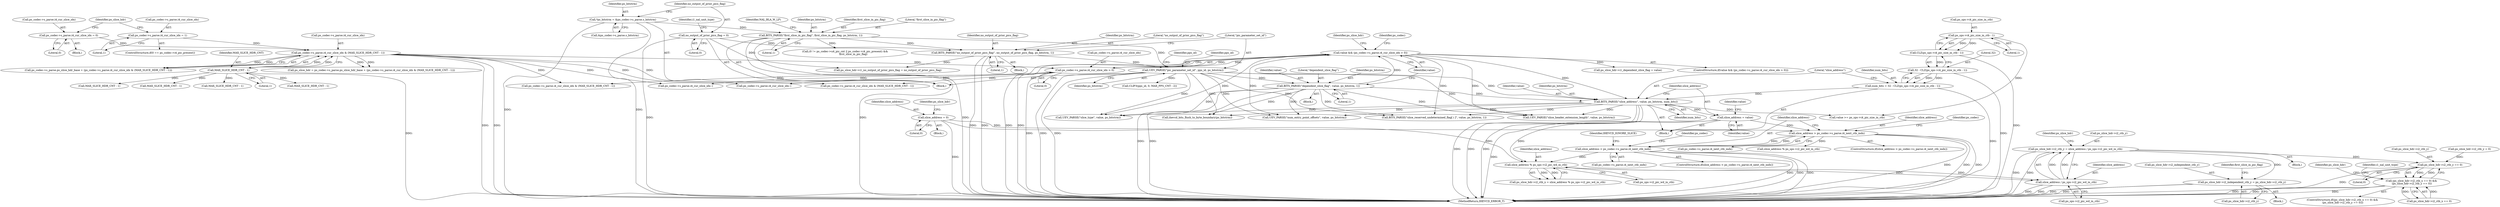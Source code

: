 digraph "0_Android_7c9be319a279654e55a6d757265f88c61a16a4d5@integer" {
"1002514" [label="(Call,ps_slice_hdr->i2_ctb_y = slice_address / ps_sps->i2_pic_wd_in_ctb)"];
"1002518" [label="(Call,slice_address / ps_sps->i2_pic_wd_in_ctb)"];
"1002509" [label="(Call,slice_address % ps_sps->i2_pic_wd_in_ctb)"];
"1001795" [label="(Call,slice_address < ps_codec->s_parse.i4_next_ctb_indx)"];
"1001710" [label="(Call,slice_address > ps_codec->s_parse.i4_next_ctb_indx)"];
"1000535" [label="(Call,slice_address = value)"];
"1000530" [label="(Call,BITS_PARSE(\"slice_address\", value, ps_bitstrm, num_bits))"];
"1000430" [label="(Call,value && (ps_codec->s_parse.i4_cur_slice_idx > 0))"];
"1000424" [label="(Call,BITS_PARSE(\"dependent_slice_flag\", value, ps_bitstrm, 1))"];
"1000210" [label="(Call,UEV_PARSE(\"pic_parameter_set_id\", pps_id, ps_bitstrm))"];
"1000191" [label="(Call,BITS_PARSE(\"first_slice_in_pic_flag\", first_slice_in_pic_flag, ps_bitstrm, 1))"];
"1000148" [label="(Call,*ps_bitstrm = &ps_codec->s_parse.s_bitstrm)"];
"1000205" [label="(Call,BITS_PARSE(\"no_output_of_prior_pics_flag\", no_output_of_prior_pics_flag, ps_bitstrm, 1))"];
"1000160" [label="(Call,no_output_of_prior_pics_flag = 0)"];
"1000432" [label="(Call,ps_codec->s_parse.i4_cur_slice_idx > 0)"];
"1000407" [label="(Call,ps_codec->s_parse.i4_cur_slice_idx & (MAX_SLICE_HDR_CNT - 1))"];
"1000392" [label="(Call,ps_codec->s_parse.i4_cur_slice_idx = 1)"];
"1000377" [label="(Call,ps_codec->s_parse.i4_cur_slice_idx = 0)"];
"1000413" [label="(Call,MAX_SLICE_HDR_CNT - 1)"];
"1000520" [label="(Call,num_bits = 32 - CLZ(ps_sps->i4_pic_size_in_ctb - 1))"];
"1000522" [label="(Call,32 - CLZ(ps_sps->i4_pic_size_in_ctb - 1))"];
"1000524" [label="(Call,CLZ(ps_sps->i4_pic_size_in_ctb - 1))"];
"1000525" [label="(Call,ps_sps->i4_pic_size_in_ctb - 1)"];
"1000548" [label="(Call,slice_address = 0)"];
"1002536" [label="(Call,ps_slice_hdr->i2_independent_ctb_y = ps_slice_hdr->i2_ctb_y)"];
"1002638" [label="(Call,ps_slice_hdr->i2_ctb_y == 0)"];
"1002632" [label="(Call,(ps_slice_hdr->i2_ctb_x == 0) &&\n (ps_slice_hdr->i2_ctb_y == 0))"];
"1000408" [label="(Call,ps_codec->s_parse.i4_cur_slice_idx)"];
"1000594" [label="(Call,UEV_PARSE(\"slice_type\", value, ps_bitstrm))"];
"1002633" [label="(Call,ps_slice_hdr->i2_ctb_x == 0)"];
"1001712" [label="(Call,ps_codec->s_parse.i4_next_ctb_indx)"];
"1002044" [label="(Call,UEV_PARSE(\"slice_header_extension_length\", value, ps_bitstrm))"];
"1001710" [label="(Call,slice_address > ps_codec->s_parse.i4_next_ctb_indx)"];
"1002638" [label="(Call,ps_slice_hdr->i2_ctb_y == 0)"];
"1000520" [label="(Call,num_bits = 32 - CLZ(ps_sps->i4_pic_size_in_ctb - 1))"];
"1000540" [label="(Identifier,value)"];
"1002631" [label="(ControlStructure,if((ps_slice_hdr->i2_ctb_x == 0) &&\n (ps_slice_hdr->i2_ctb_y == 0)))"];
"1001862" [label="(Call,MAX_SLICE_HDR_CNT - 1)"];
"1000191" [label="(Call,BITS_PARSE(\"first_slice_in_pic_flag\", first_slice_in_pic_flag, ps_bitstrm, 1))"];
"1002510" [label="(Identifier,slice_address)"];
"1000426" [label="(Identifier,value)"];
"1000161" [label="(Identifier,no_output_of_prior_pics_flag)"];
"1000383" [label="(Literal,0)"];
"1002515" [label="(Call,ps_slice_hdr->i2_ctb_y)"];
"1000392" [label="(Call,ps_codec->s_parse.i4_cur_slice_idx = 1)"];
"1000398" [label="(Literal,1)"];
"1000215" [label="(Identifier,pps_id)"];
"1001796" [label="(Identifier,slice_address)"];
"1000462" [label="(Call,ps_slice_hdr->i1_dependent_slice_flag = value)"];
"1000376" [label="(Block,)"];
"1000464" [label="(Identifier,ps_slice_hdr)"];
"1000212" [label="(Identifier,pps_id)"];
"1000442" [label="(Call,ps_codec->s_parse.i4_cur_slice_idx & (MAX_SLICE_HDR_CNT - 1))"];
"1000550" [label="(Literal,0)"];
"1000415" [label="(Literal,1)"];
"1001773" [label="(Call,slice_address % ps_sps->i2_pic_wd_in_ctb)"];
"1000195" [label="(Literal,1)"];
"1002642" [label="(Literal,0)"];
"1000216" [label="(Call,CLIP3(pps_id, 0, MAX_PPS_CNT - 2))"];
"1000537" [label="(Identifier,value)"];
"1002632" [label="(Call,(ps_slice_hdr->i2_ctb_x == 0) &&\n (ps_slice_hdr->i2_ctb_y == 0))"];
"1000448" [label="(Call,MAX_SLICE_HDR_CNT - 1)"];
"1002540" [label="(Call,ps_slice_hdr->i2_ctb_y)"];
"1000213" [label="(Identifier,ps_bitstrm)"];
"1001711" [label="(Identifier,slice_address)"];
"1000438" [label="(Literal,0)"];
"1001766" [label="(Call,MAX_SLICE_HDR_CNT - 1)"];
"1000399" [label="(Call,ps_slice_hdr = ps_codec->s_parse.ps_slice_hdr_base + (ps_codec->s_parse.i4_cur_slice_idx & (MAX_SLICE_HDR_CNT - 1)))"];
"1000377" [label="(Call,ps_codec->s_parse.i4_cur_slice_idx = 0)"];
"1002070" [label="(Call,ihevcd_bits_flush_to_byte_boundary(ps_bitstrm))"];
"1000414" [label="(Identifier,MAX_SLICE_HDR_CNT)"];
"1002568" [label="(Identifier,first_slice_in_pic_flag)"];
"1000531" [label="(Literal,\"slice_address\")"];
"1000407" [label="(Call,ps_codec->s_parse.i4_cur_slice_idx & (MAX_SLICE_HDR_CNT - 1))"];
"1000524" [label="(Call,CLZ(ps_sps->i4_pic_size_in_ctb - 1))"];
"1000525" [label="(Call,ps_sps->i4_pic_size_in_ctb - 1)"];
"1001937" [label="(Call,UEV_PARSE(\"num_entry_point_offsets\", value, ps_bitstrm))"];
"1000192" [label="(Literal,\"first_slice_in_pic_flag\")"];
"1000532" [label="(Identifier,value)"];
"1001795" [label="(Call,slice_address < ps_codec->s_parse.i4_next_ctb_indx)"];
"1000432" [label="(Call,ps_codec->s_parse.i4_cur_slice_idx > 0)"];
"1000521" [label="(Identifier,num_bits)"];
"1000209" [label="(Literal,1)"];
"1000400" [label="(Identifier,ps_slice_hdr)"];
"1000149" [label="(Identifier,ps_bitstrm)"];
"1000210" [label="(Call,UEV_PARSE(\"pic_parameter_set_id\", pps_id, ps_bitstrm))"];
"1000503" [label="(Call,ps_slice_hdr->i1_no_output_of_prior_pics_flag = no_output_of_prior_pics_flag)"];
"1000425" [label="(Literal,\"dependent_slice_flag\")"];
"1000547" [label="(Block,)"];
"1002550" [label="(Call,ps_slice_hdr->i2_ctb_y = 0)"];
"1000206" [label="(Literal,\"no_output_of_prior_pics_flag\")"];
"1001804" [label="(Identifier,IHEVCD_IGNORE_SLICE)"];
"1002646" [label="(Identifier,ps_slice_hdr)"];
"1000518" [label="(Block,)"];
"1000589" [label="(Call,BITS_PARSE(\"slice_reserved_undetermined_flag[ i ]\", value, ps_bitstrm, 1))"];
"1000211" [label="(Literal,\"pic_parameter_set_id\")"];
"1000536" [label="(Identifier,slice_address)"];
"1001709" [label="(ControlStructure,if(slice_address > ps_codec->s_parse.i4_next_ctb_indx))"];
"1000533" [label="(Identifier,ps_bitstrm)"];
"1002509" [label="(Call,slice_address % ps_sps->i2_pic_wd_in_ctb)"];
"1000286" [label="(Call,(0 != ps_codec->u4_pic_cnt || ps_codec->i4_pic_present) &&\n                    first_slice_in_pic_flag)"];
"1000554" [label="(Identifier,ps_slice_hdr)"];
"1000427" [label="(Identifier,ps_bitstrm)"];
"1001825" [label="(Call,ps_codec->s_parse.i4_cur_slice_idx--)"];
"1002652" [label="(Identifier,i1_nal_unit_type)"];
"1002514" [label="(Call,ps_slice_hdr->i2_ctb_y = slice_address / ps_sps->i2_pic_wd_in_ctb)"];
"1002504" [label="(Block,)"];
"1002518" [label="(Call,slice_address / ps_sps->i2_pic_wd_in_ctb)"];
"1000522" [label="(Call,32 - CLZ(ps_sps->i4_pic_size_in_ctb - 1))"];
"1000148" [label="(Call,*ps_bitstrm = &ps_codec->s_parse.s_bitstrm)"];
"1000548" [label="(Call,slice_address = 0)"];
"1002511" [label="(Call,ps_sps->i2_pic_wd_in_ctb)"];
"1000401" [label="(Call,ps_codec->s_parse.ps_slice_hdr_base + (ps_codec->s_parse.i4_cur_slice_idx & (MAX_SLICE_HDR_CNT - 1)))"];
"1000378" [label="(Call,ps_codec->s_parse.i4_cur_slice_idx)"];
"1002586" [label="(Call,ps_codec->s_parse.i4_cur_slice_idx & (MAX_SLICE_HDR_CNT - 1))"];
"1002528" [label="(Block,)"];
"1000530" [label="(Call,BITS_PARSE(\"slice_address\", value, ps_bitstrm, num_bits))"];
"1000207" [label="(Identifier,no_output_of_prior_pics_flag)"];
"1000160" [label="(Call,no_output_of_prior_pics_flag = 0)"];
"1000199" [label="(Identifier,NAL_BLA_W_LP)"];
"1002505" [label="(Call,ps_slice_hdr->i2_ctb_x = slice_address % ps_sps->i2_pic_wd_in_ctb)"];
"1000429" [label="(ControlStructure,if(value && (ps_codec->s_parse.i4_cur_slice_idx > 0)))"];
"1001729" [label="(Call,ps_codec->s_parse.i4_cur_slice_idx--)"];
"1000393" [label="(Call,ps_codec->s_parse.i4_cur_slice_idx)"];
"1000529" [label="(Literal,1)"];
"1000431" [label="(Identifier,value)"];
"1001797" [label="(Call,ps_codec->s_parse.i4_next_ctb_indx)"];
"1000204" [label="(Block,)"];
"1000539" [label="(Call,value >= ps_sps->i4_pic_size_in_ctb)"];
"1000150" [label="(Call,&ps_codec->s_parse.s_bitstrm)"];
"1000165" [label="(Identifier,i1_nal_unit_type)"];
"1000162" [label="(Literal,0)"];
"1000205" [label="(Call,BITS_PARSE(\"no_output_of_prior_pics_flag\", no_output_of_prior_pics_flag, ps_bitstrm, 1))"];
"1000194" [label="(Identifier,ps_bitstrm)"];
"1000386" [label="(ControlStructure,if(0 == ps_codec->i4_pic_present))"];
"1002520" [label="(Call,ps_sps->i2_pic_wd_in_ctb)"];
"1001794" [label="(ControlStructure,if(slice_address < ps_codec->s_parse.i4_next_ctb_indx))"];
"1002537" [label="(Call,ps_slice_hdr->i2_independent_ctb_y)"];
"1002639" [label="(Call,ps_slice_hdr->i2_ctb_y)"];
"1000526" [label="(Call,ps_sps->i4_pic_size_in_ctb)"];
"1000433" [label="(Call,ps_codec->s_parse.i4_cur_slice_idx)"];
"1000535" [label="(Call,slice_address = value)"];
"1001720" [label="(Identifier,ps_codec)"];
"1000441" [label="(Identifier,ps_codec)"];
"1000534" [label="(Identifier,num_bits)"];
"1002592" [label="(Call,MAX_SLICE_HDR_CNT - 1)"];
"1002526" [label="(Identifier,ps_slice_hdr)"];
"1002536" [label="(Call,ps_slice_hdr->i2_independent_ctb_y = ps_slice_hdr->i2_ctb_y)"];
"1000423" [label="(Block,)"];
"1000523" [label="(Literal,32)"];
"1002519" [label="(Identifier,slice_address)"];
"1000193" [label="(Identifier,first_slice_in_pic_flag)"];
"1002685" [label="(MethodReturn,IHEVCD_ERROR_T)"];
"1000424" [label="(Call,BITS_PARSE(\"dependent_slice_flag\", value, ps_bitstrm, 1))"];
"1000208" [label="(Identifier,ps_bitstrm)"];
"1000549" [label="(Identifier,slice_address)"];
"1000428" [label="(Literal,1)"];
"1001809" [label="(Identifier,ps_codec)"];
"1000413" [label="(Call,MAX_SLICE_HDR_CNT - 1)"];
"1000132" [label="(Block,)"];
"1000430" [label="(Call,value && (ps_codec->s_parse.i4_cur_slice_idx > 0))"];
"1002514" -> "1002504"  [label="AST: "];
"1002514" -> "1002518"  [label="CFG: "];
"1002515" -> "1002514"  [label="AST: "];
"1002518" -> "1002514"  [label="AST: "];
"1002526" -> "1002514"  [label="CFG: "];
"1002514" -> "1002685"  [label="DDG: "];
"1002514" -> "1002685"  [label="DDG: "];
"1002518" -> "1002514"  [label="DDG: "];
"1002518" -> "1002514"  [label="DDG: "];
"1002514" -> "1002536"  [label="DDG: "];
"1002514" -> "1002638"  [label="DDG: "];
"1002518" -> "1002520"  [label="CFG: "];
"1002519" -> "1002518"  [label="AST: "];
"1002520" -> "1002518"  [label="AST: "];
"1002518" -> "1002685"  [label="DDG: "];
"1002518" -> "1002685"  [label="DDG: "];
"1002509" -> "1002518"  [label="DDG: "];
"1002509" -> "1002518"  [label="DDG: "];
"1002509" -> "1002505"  [label="AST: "];
"1002509" -> "1002511"  [label="CFG: "];
"1002510" -> "1002509"  [label="AST: "];
"1002511" -> "1002509"  [label="AST: "];
"1002505" -> "1002509"  [label="CFG: "];
"1002509" -> "1002505"  [label="DDG: "];
"1002509" -> "1002505"  [label="DDG: "];
"1001795" -> "1002509"  [label="DDG: "];
"1000535" -> "1002509"  [label="DDG: "];
"1000548" -> "1002509"  [label="DDG: "];
"1001795" -> "1001794"  [label="AST: "];
"1001795" -> "1001797"  [label="CFG: "];
"1001796" -> "1001795"  [label="AST: "];
"1001797" -> "1001795"  [label="AST: "];
"1001804" -> "1001795"  [label="CFG: "];
"1001809" -> "1001795"  [label="CFG: "];
"1001795" -> "1002685"  [label="DDG: "];
"1001795" -> "1002685"  [label="DDG: "];
"1001795" -> "1002685"  [label="DDG: "];
"1001710" -> "1001795"  [label="DDG: "];
"1001710" -> "1001795"  [label="DDG: "];
"1001710" -> "1001709"  [label="AST: "];
"1001710" -> "1001712"  [label="CFG: "];
"1001711" -> "1001710"  [label="AST: "];
"1001712" -> "1001710"  [label="AST: "];
"1001720" -> "1001710"  [label="CFG: "];
"1001796" -> "1001710"  [label="CFG: "];
"1001710" -> "1002685"  [label="DDG: "];
"1001710" -> "1002685"  [label="DDG: "];
"1001710" -> "1002685"  [label="DDG: "];
"1000535" -> "1001710"  [label="DDG: "];
"1000548" -> "1001710"  [label="DDG: "];
"1001710" -> "1001773"  [label="DDG: "];
"1000535" -> "1000518"  [label="AST: "];
"1000535" -> "1000537"  [label="CFG: "];
"1000536" -> "1000535"  [label="AST: "];
"1000537" -> "1000535"  [label="AST: "];
"1000540" -> "1000535"  [label="CFG: "];
"1000535" -> "1002685"  [label="DDG: "];
"1000530" -> "1000535"  [label="DDG: "];
"1000530" -> "1000518"  [label="AST: "];
"1000530" -> "1000534"  [label="CFG: "];
"1000531" -> "1000530"  [label="AST: "];
"1000532" -> "1000530"  [label="AST: "];
"1000533" -> "1000530"  [label="AST: "];
"1000534" -> "1000530"  [label="AST: "];
"1000536" -> "1000530"  [label="CFG: "];
"1000530" -> "1002685"  [label="DDG: "];
"1000530" -> "1002685"  [label="DDG: "];
"1000530" -> "1002685"  [label="DDG: "];
"1000430" -> "1000530"  [label="DDG: "];
"1000424" -> "1000530"  [label="DDG: "];
"1000210" -> "1000530"  [label="DDG: "];
"1000520" -> "1000530"  [label="DDG: "];
"1000530" -> "1000539"  [label="DDG: "];
"1000530" -> "1000589"  [label="DDG: "];
"1000530" -> "1000594"  [label="DDG: "];
"1000530" -> "1001937"  [label="DDG: "];
"1000530" -> "1002044"  [label="DDG: "];
"1000530" -> "1002070"  [label="DDG: "];
"1000430" -> "1000429"  [label="AST: "];
"1000430" -> "1000431"  [label="CFG: "];
"1000430" -> "1000432"  [label="CFG: "];
"1000431" -> "1000430"  [label="AST: "];
"1000432" -> "1000430"  [label="AST: "];
"1000441" -> "1000430"  [label="CFG: "];
"1000464" -> "1000430"  [label="CFG: "];
"1000430" -> "1002685"  [label="DDG: "];
"1000430" -> "1002685"  [label="DDG: "];
"1000424" -> "1000430"  [label="DDG: "];
"1000432" -> "1000430"  [label="DDG: "];
"1000432" -> "1000430"  [label="DDG: "];
"1000430" -> "1000462"  [label="DDG: "];
"1000430" -> "1000589"  [label="DDG: "];
"1000430" -> "1000594"  [label="DDG: "];
"1000430" -> "1001937"  [label="DDG: "];
"1000430" -> "1002044"  [label="DDG: "];
"1000424" -> "1000423"  [label="AST: "];
"1000424" -> "1000428"  [label="CFG: "];
"1000425" -> "1000424"  [label="AST: "];
"1000426" -> "1000424"  [label="AST: "];
"1000427" -> "1000424"  [label="AST: "];
"1000428" -> "1000424"  [label="AST: "];
"1000431" -> "1000424"  [label="CFG: "];
"1000424" -> "1002685"  [label="DDG: "];
"1000424" -> "1002685"  [label="DDG: "];
"1000210" -> "1000424"  [label="DDG: "];
"1000424" -> "1000589"  [label="DDG: "];
"1000424" -> "1000594"  [label="DDG: "];
"1000424" -> "1001937"  [label="DDG: "];
"1000424" -> "1002044"  [label="DDG: "];
"1000424" -> "1002070"  [label="DDG: "];
"1000210" -> "1000132"  [label="AST: "];
"1000210" -> "1000213"  [label="CFG: "];
"1000211" -> "1000210"  [label="AST: "];
"1000212" -> "1000210"  [label="AST: "];
"1000213" -> "1000210"  [label="AST: "];
"1000215" -> "1000210"  [label="CFG: "];
"1000210" -> "1002685"  [label="DDG: "];
"1000210" -> "1002685"  [label="DDG: "];
"1000191" -> "1000210"  [label="DDG: "];
"1000205" -> "1000210"  [label="DDG: "];
"1000210" -> "1000216"  [label="DDG: "];
"1000210" -> "1000589"  [label="DDG: "];
"1000210" -> "1000594"  [label="DDG: "];
"1000210" -> "1001937"  [label="DDG: "];
"1000210" -> "1002044"  [label="DDG: "];
"1000210" -> "1002070"  [label="DDG: "];
"1000191" -> "1000132"  [label="AST: "];
"1000191" -> "1000195"  [label="CFG: "];
"1000192" -> "1000191"  [label="AST: "];
"1000193" -> "1000191"  [label="AST: "];
"1000194" -> "1000191"  [label="AST: "];
"1000195" -> "1000191"  [label="AST: "];
"1000199" -> "1000191"  [label="CFG: "];
"1000191" -> "1002685"  [label="DDG: "];
"1000191" -> "1002685"  [label="DDG: "];
"1000148" -> "1000191"  [label="DDG: "];
"1000191" -> "1000205"  [label="DDG: "];
"1000191" -> "1000286"  [label="DDG: "];
"1000148" -> "1000132"  [label="AST: "];
"1000148" -> "1000150"  [label="CFG: "];
"1000149" -> "1000148"  [label="AST: "];
"1000150" -> "1000148"  [label="AST: "];
"1000161" -> "1000148"  [label="CFG: "];
"1000148" -> "1002685"  [label="DDG: "];
"1000148" -> "1002685"  [label="DDG: "];
"1000205" -> "1000204"  [label="AST: "];
"1000205" -> "1000209"  [label="CFG: "];
"1000206" -> "1000205"  [label="AST: "];
"1000207" -> "1000205"  [label="AST: "];
"1000208" -> "1000205"  [label="AST: "];
"1000209" -> "1000205"  [label="AST: "];
"1000211" -> "1000205"  [label="CFG: "];
"1000205" -> "1002685"  [label="DDG: "];
"1000205" -> "1002685"  [label="DDG: "];
"1000160" -> "1000205"  [label="DDG: "];
"1000205" -> "1000503"  [label="DDG: "];
"1000160" -> "1000132"  [label="AST: "];
"1000160" -> "1000162"  [label="CFG: "];
"1000161" -> "1000160"  [label="AST: "];
"1000162" -> "1000160"  [label="AST: "];
"1000165" -> "1000160"  [label="CFG: "];
"1000160" -> "1002685"  [label="DDG: "];
"1000160" -> "1000503"  [label="DDG: "];
"1000432" -> "1000438"  [label="CFG: "];
"1000433" -> "1000432"  [label="AST: "];
"1000438" -> "1000432"  [label="AST: "];
"1000432" -> "1002685"  [label="DDG: "];
"1000407" -> "1000432"  [label="DDG: "];
"1000432" -> "1000442"  [label="DDG: "];
"1000432" -> "1001729"  [label="DDG: "];
"1000432" -> "1001825"  [label="DDG: "];
"1000432" -> "1002586"  [label="DDG: "];
"1000407" -> "1000401"  [label="AST: "];
"1000407" -> "1000413"  [label="CFG: "];
"1000408" -> "1000407"  [label="AST: "];
"1000413" -> "1000407"  [label="AST: "];
"1000401" -> "1000407"  [label="CFG: "];
"1000407" -> "1002685"  [label="DDG: "];
"1000407" -> "1002685"  [label="DDG: "];
"1000407" -> "1000399"  [label="DDG: "];
"1000407" -> "1000399"  [label="DDG: "];
"1000407" -> "1000401"  [label="DDG: "];
"1000407" -> "1000401"  [label="DDG: "];
"1000392" -> "1000407"  [label="DDG: "];
"1000377" -> "1000407"  [label="DDG: "];
"1000413" -> "1000407"  [label="DDG: "];
"1000413" -> "1000407"  [label="DDG: "];
"1000407" -> "1000442"  [label="DDG: "];
"1000407" -> "1001729"  [label="DDG: "];
"1000407" -> "1001825"  [label="DDG: "];
"1000407" -> "1002586"  [label="DDG: "];
"1000392" -> "1000386"  [label="AST: "];
"1000392" -> "1000398"  [label="CFG: "];
"1000393" -> "1000392"  [label="AST: "];
"1000398" -> "1000392"  [label="AST: "];
"1000400" -> "1000392"  [label="CFG: "];
"1000377" -> "1000376"  [label="AST: "];
"1000377" -> "1000383"  [label="CFG: "];
"1000378" -> "1000377"  [label="AST: "];
"1000383" -> "1000377"  [label="AST: "];
"1000400" -> "1000377"  [label="CFG: "];
"1000413" -> "1000415"  [label="CFG: "];
"1000414" -> "1000413"  [label="AST: "];
"1000415" -> "1000413"  [label="AST: "];
"1000413" -> "1002685"  [label="DDG: "];
"1000413" -> "1000448"  [label="DDG: "];
"1000413" -> "1001766"  [label="DDG: "];
"1000413" -> "1001862"  [label="DDG: "];
"1000413" -> "1002592"  [label="DDG: "];
"1000520" -> "1000518"  [label="AST: "];
"1000520" -> "1000522"  [label="CFG: "];
"1000521" -> "1000520"  [label="AST: "];
"1000522" -> "1000520"  [label="AST: "];
"1000531" -> "1000520"  [label="CFG: "];
"1000520" -> "1002685"  [label="DDG: "];
"1000522" -> "1000520"  [label="DDG: "];
"1000522" -> "1000520"  [label="DDG: "];
"1000522" -> "1000524"  [label="CFG: "];
"1000523" -> "1000522"  [label="AST: "];
"1000524" -> "1000522"  [label="AST: "];
"1000522" -> "1002685"  [label="DDG: "];
"1000524" -> "1000522"  [label="DDG: "];
"1000524" -> "1000525"  [label="CFG: "];
"1000525" -> "1000524"  [label="AST: "];
"1000524" -> "1002685"  [label="DDG: "];
"1000525" -> "1000524"  [label="DDG: "];
"1000525" -> "1000524"  [label="DDG: "];
"1000525" -> "1000529"  [label="CFG: "];
"1000526" -> "1000525"  [label="AST: "];
"1000529" -> "1000525"  [label="AST: "];
"1000525" -> "1000539"  [label="DDG: "];
"1000548" -> "1000547"  [label="AST: "];
"1000548" -> "1000550"  [label="CFG: "];
"1000549" -> "1000548"  [label="AST: "];
"1000550" -> "1000548"  [label="AST: "];
"1000554" -> "1000548"  [label="CFG: "];
"1000548" -> "1002685"  [label="DDG: "];
"1002536" -> "1002528"  [label="AST: "];
"1002536" -> "1002540"  [label="CFG: "];
"1002537" -> "1002536"  [label="AST: "];
"1002540" -> "1002536"  [label="AST: "];
"1002568" -> "1002536"  [label="CFG: "];
"1002536" -> "1002685"  [label="DDG: "];
"1002536" -> "1002685"  [label="DDG: "];
"1002638" -> "1002632"  [label="AST: "];
"1002638" -> "1002642"  [label="CFG: "];
"1002639" -> "1002638"  [label="AST: "];
"1002642" -> "1002638"  [label="AST: "];
"1002632" -> "1002638"  [label="CFG: "];
"1002638" -> "1002685"  [label="DDG: "];
"1002638" -> "1002632"  [label="DDG: "];
"1002638" -> "1002632"  [label="DDG: "];
"1002550" -> "1002638"  [label="DDG: "];
"1002632" -> "1002631"  [label="AST: "];
"1002632" -> "1002633"  [label="CFG: "];
"1002633" -> "1002632"  [label="AST: "];
"1002646" -> "1002632"  [label="CFG: "];
"1002652" -> "1002632"  [label="CFG: "];
"1002632" -> "1002685"  [label="DDG: "];
"1002632" -> "1002685"  [label="DDG: "];
"1002632" -> "1002685"  [label="DDG: "];
"1002633" -> "1002632"  [label="DDG: "];
"1002633" -> "1002632"  [label="DDG: "];
}
